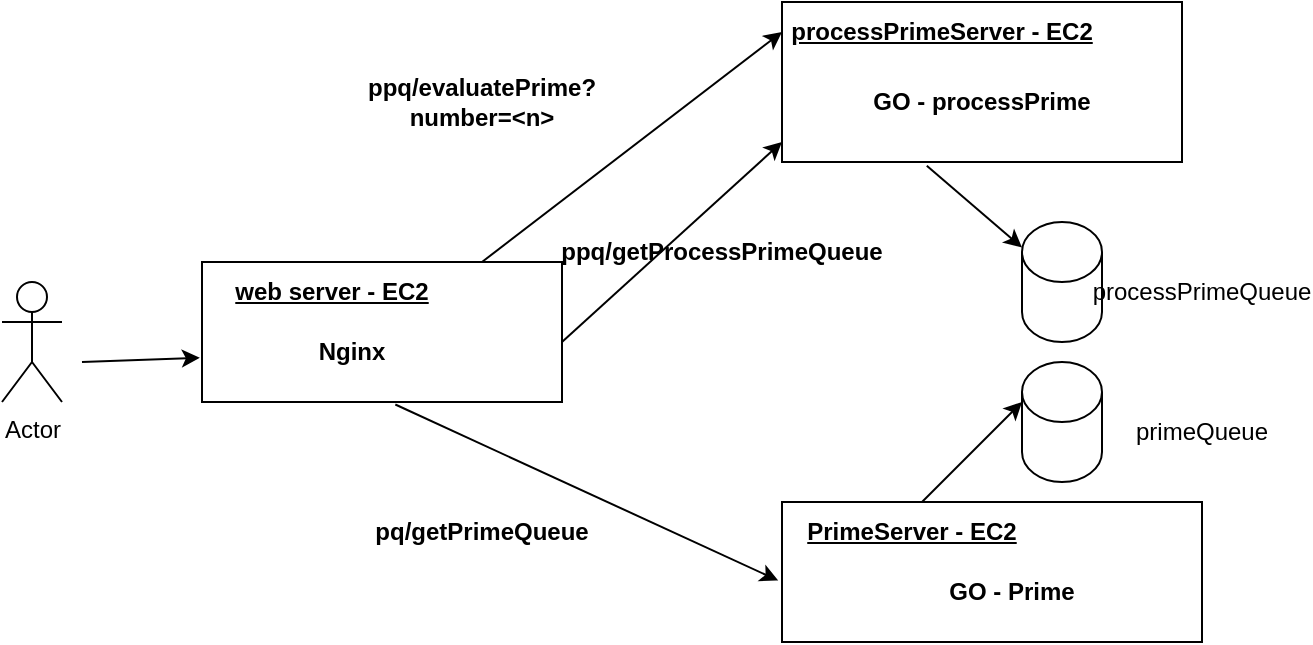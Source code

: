 <mxfile version="20.1.1" type="device"><diagram id="jWP8uG64vEzrBK7-dJgW" name="Page-1"><mxGraphModel dx="813" dy="425" grid="1" gridSize="10" guides="1" tooltips="1" connect="1" arrows="1" fold="1" page="1" pageScale="1" pageWidth="850" pageHeight="1100" math="0" shadow="0"><root><mxCell id="0"/><mxCell id="1" parent="0"/><mxCell id="D-GYtTEbfgmQxpJgHb7i-1" value="" style="rounded=0;whiteSpace=wrap;html=1;" vertex="1" parent="1"><mxGeometry x="450" y="160" width="200" height="80" as="geometry"/></mxCell><mxCell id="D-GYtTEbfgmQxpJgHb7i-2" value="processPrimeServer - EC2" style="text;html=1;strokeColor=none;fillColor=none;align=center;verticalAlign=middle;whiteSpace=wrap;rounded=0;fontStyle=5" vertex="1" parent="1"><mxGeometry x="450" y="160" width="160" height="30" as="geometry"/></mxCell><mxCell id="D-GYtTEbfgmQxpJgHb7i-3" value="GO - processPrime" style="text;html=1;strokeColor=none;fillColor=none;align=center;verticalAlign=middle;whiteSpace=wrap;rounded=0;fontStyle=1" vertex="1" parent="1"><mxGeometry x="485" y="195" width="130" height="30" as="geometry"/></mxCell><mxCell id="D-GYtTEbfgmQxpJgHb7i-4" value="" style="rounded=0;whiteSpace=wrap;html=1;" vertex="1" parent="1"><mxGeometry x="450" y="410" width="210" height="70" as="geometry"/></mxCell><mxCell id="D-GYtTEbfgmQxpJgHb7i-5" value="PrimeServer - EC2" style="text;html=1;strokeColor=none;fillColor=none;align=center;verticalAlign=middle;whiteSpace=wrap;rounded=0;fontStyle=5" vertex="1" parent="1"><mxGeometry x="450" y="410" width="130" height="30" as="geometry"/></mxCell><mxCell id="D-GYtTEbfgmQxpJgHb7i-6" value="GO - Prime" style="text;html=1;strokeColor=none;fillColor=none;align=center;verticalAlign=middle;whiteSpace=wrap;rounded=0;fontStyle=1" vertex="1" parent="1"><mxGeometry x="500" y="440" width="130" height="30" as="geometry"/></mxCell><mxCell id="D-GYtTEbfgmQxpJgHb7i-8" value="" style="rounded=0;whiteSpace=wrap;html=1;" vertex="1" parent="1"><mxGeometry x="160" y="290" width="180" height="70" as="geometry"/></mxCell><mxCell id="D-GYtTEbfgmQxpJgHb7i-9" value="&lt;u&gt;web server - EC2&lt;/u&gt;" style="text;html=1;strokeColor=none;fillColor=none;align=center;verticalAlign=middle;whiteSpace=wrap;rounded=0;fontStyle=1" vertex="1" parent="1"><mxGeometry x="160" y="290" width="130" height="30" as="geometry"/></mxCell><mxCell id="D-GYtTEbfgmQxpJgHb7i-10" value="Nginx" style="text;html=1;strokeColor=none;fillColor=none;align=center;verticalAlign=middle;whiteSpace=wrap;rounded=0;fontStyle=1" vertex="1" parent="1"><mxGeometry x="170" y="320" width="130" height="30" as="geometry"/></mxCell><mxCell id="D-GYtTEbfgmQxpJgHb7i-11" value="" style="endArrow=classic;html=1;rounded=0;entryX=0;entryY=0.5;entryDx=0;entryDy=0;" edge="1" parent="1" target="D-GYtTEbfgmQxpJgHb7i-2"><mxGeometry width="50" height="50" relative="1" as="geometry"><mxPoint x="300" y="290" as="sourcePoint"/><mxPoint x="350" y="240" as="targetPoint"/></mxGeometry></mxCell><mxCell id="D-GYtTEbfgmQxpJgHb7i-12" value="ppq/evaluatePrime?number=&amp;lt;n&amp;gt;" style="text;html=1;strokeColor=none;fillColor=none;align=center;verticalAlign=middle;whiteSpace=wrap;rounded=0;fontStyle=1" vertex="1" parent="1"><mxGeometry x="270" y="195" width="60" height="30" as="geometry"/></mxCell><mxCell id="D-GYtTEbfgmQxpJgHb7i-13" value="" style="endArrow=classic;html=1;rounded=0;entryX=0;entryY=0.875;entryDx=0;entryDy=0;entryPerimeter=0;" edge="1" parent="1" target="D-GYtTEbfgmQxpJgHb7i-1"><mxGeometry width="50" height="50" relative="1" as="geometry"><mxPoint x="340" y="330" as="sourcePoint"/><mxPoint x="390" y="280" as="targetPoint"/></mxGeometry></mxCell><mxCell id="D-GYtTEbfgmQxpJgHb7i-14" value="pq/getPrimeQueue" style="text;html=1;strokeColor=none;fillColor=none;align=center;verticalAlign=middle;whiteSpace=wrap;rounded=0;fontStyle=1" vertex="1" parent="1"><mxGeometry x="270" y="410" width="60" height="30" as="geometry"/></mxCell><mxCell id="D-GYtTEbfgmQxpJgHb7i-15" value="" style="endArrow=classic;html=1;rounded=0;entryX=-0.009;entryY=0.561;entryDx=0;entryDy=0;entryPerimeter=0;exitX=0.537;exitY=1.018;exitDx=0;exitDy=0;exitPerimeter=0;" edge="1" parent="1" source="D-GYtTEbfgmQxpJgHb7i-8" target="D-GYtTEbfgmQxpJgHb7i-4"><mxGeometry width="50" height="50" relative="1" as="geometry"><mxPoint x="290" y="430" as="sourcePoint"/><mxPoint x="340" y="380" as="targetPoint"/></mxGeometry></mxCell><mxCell id="D-GYtTEbfgmQxpJgHb7i-16" value="ppq/getProcessPrimeQueue" style="text;html=1;strokeColor=none;fillColor=none;align=center;verticalAlign=middle;whiteSpace=wrap;rounded=0;fontStyle=1" vertex="1" parent="1"><mxGeometry x="390" y="270" width="60" height="30" as="geometry"/></mxCell><mxCell id="D-GYtTEbfgmQxpJgHb7i-17" value="Actor" style="shape=umlActor;verticalLabelPosition=bottom;verticalAlign=top;html=1;outlineConnect=0;" vertex="1" parent="1"><mxGeometry x="60" y="300" width="30" height="60" as="geometry"/></mxCell><mxCell id="D-GYtTEbfgmQxpJgHb7i-18" value="" style="endArrow=classic;html=1;rounded=0;entryX=-0.006;entryY=0.684;entryDx=0;entryDy=0;entryPerimeter=0;" edge="1" parent="1" target="D-GYtTEbfgmQxpJgHb7i-8"><mxGeometry width="50" height="50" relative="1" as="geometry"><mxPoint x="100" y="340" as="sourcePoint"/><mxPoint x="130" y="290" as="targetPoint"/></mxGeometry></mxCell><mxCell id="D-GYtTEbfgmQxpJgHb7i-19" value="" style="shape=cylinder3;whiteSpace=wrap;html=1;boundedLbl=1;backgroundOutline=1;size=15;" vertex="1" parent="1"><mxGeometry x="570" y="340" width="40" height="60" as="geometry"/></mxCell><mxCell id="D-GYtTEbfgmQxpJgHb7i-21" value="" style="shape=cylinder3;whiteSpace=wrap;html=1;boundedLbl=1;backgroundOutline=1;size=15;" vertex="1" parent="1"><mxGeometry x="570" y="270" width="40" height="60" as="geometry"/></mxCell><mxCell id="D-GYtTEbfgmQxpJgHb7i-20" value="processPrimeQueue" style="text;html=1;strokeColor=none;fillColor=none;align=center;verticalAlign=middle;whiteSpace=wrap;rounded=0;" vertex="1" parent="1"><mxGeometry x="630" y="290" width="60" height="30" as="geometry"/></mxCell><mxCell id="D-GYtTEbfgmQxpJgHb7i-22" value="primeQueue" style="text;html=1;strokeColor=none;fillColor=none;align=center;verticalAlign=middle;whiteSpace=wrap;rounded=0;" vertex="1" parent="1"><mxGeometry x="630" y="360" width="60" height="30" as="geometry"/></mxCell><mxCell id="D-GYtTEbfgmQxpJgHb7i-24" value="" style="endArrow=classic;html=1;rounded=0;" edge="1" parent="1"><mxGeometry width="50" height="50" relative="1" as="geometry"><mxPoint x="520" y="410" as="sourcePoint"/><mxPoint x="570" y="360" as="targetPoint"/></mxGeometry></mxCell><mxCell id="D-GYtTEbfgmQxpJgHb7i-25" value="" style="endArrow=classic;html=1;rounded=0;exitX=0.362;exitY=1.023;exitDx=0;exitDy=0;exitPerimeter=0;" edge="1" parent="1" source="D-GYtTEbfgmQxpJgHb7i-1" target="D-GYtTEbfgmQxpJgHb7i-21"><mxGeometry width="50" height="50" relative="1" as="geometry"><mxPoint x="500" y="310" as="sourcePoint"/><mxPoint x="550" y="260" as="targetPoint"/></mxGeometry></mxCell></root></mxGraphModel></diagram></mxfile>